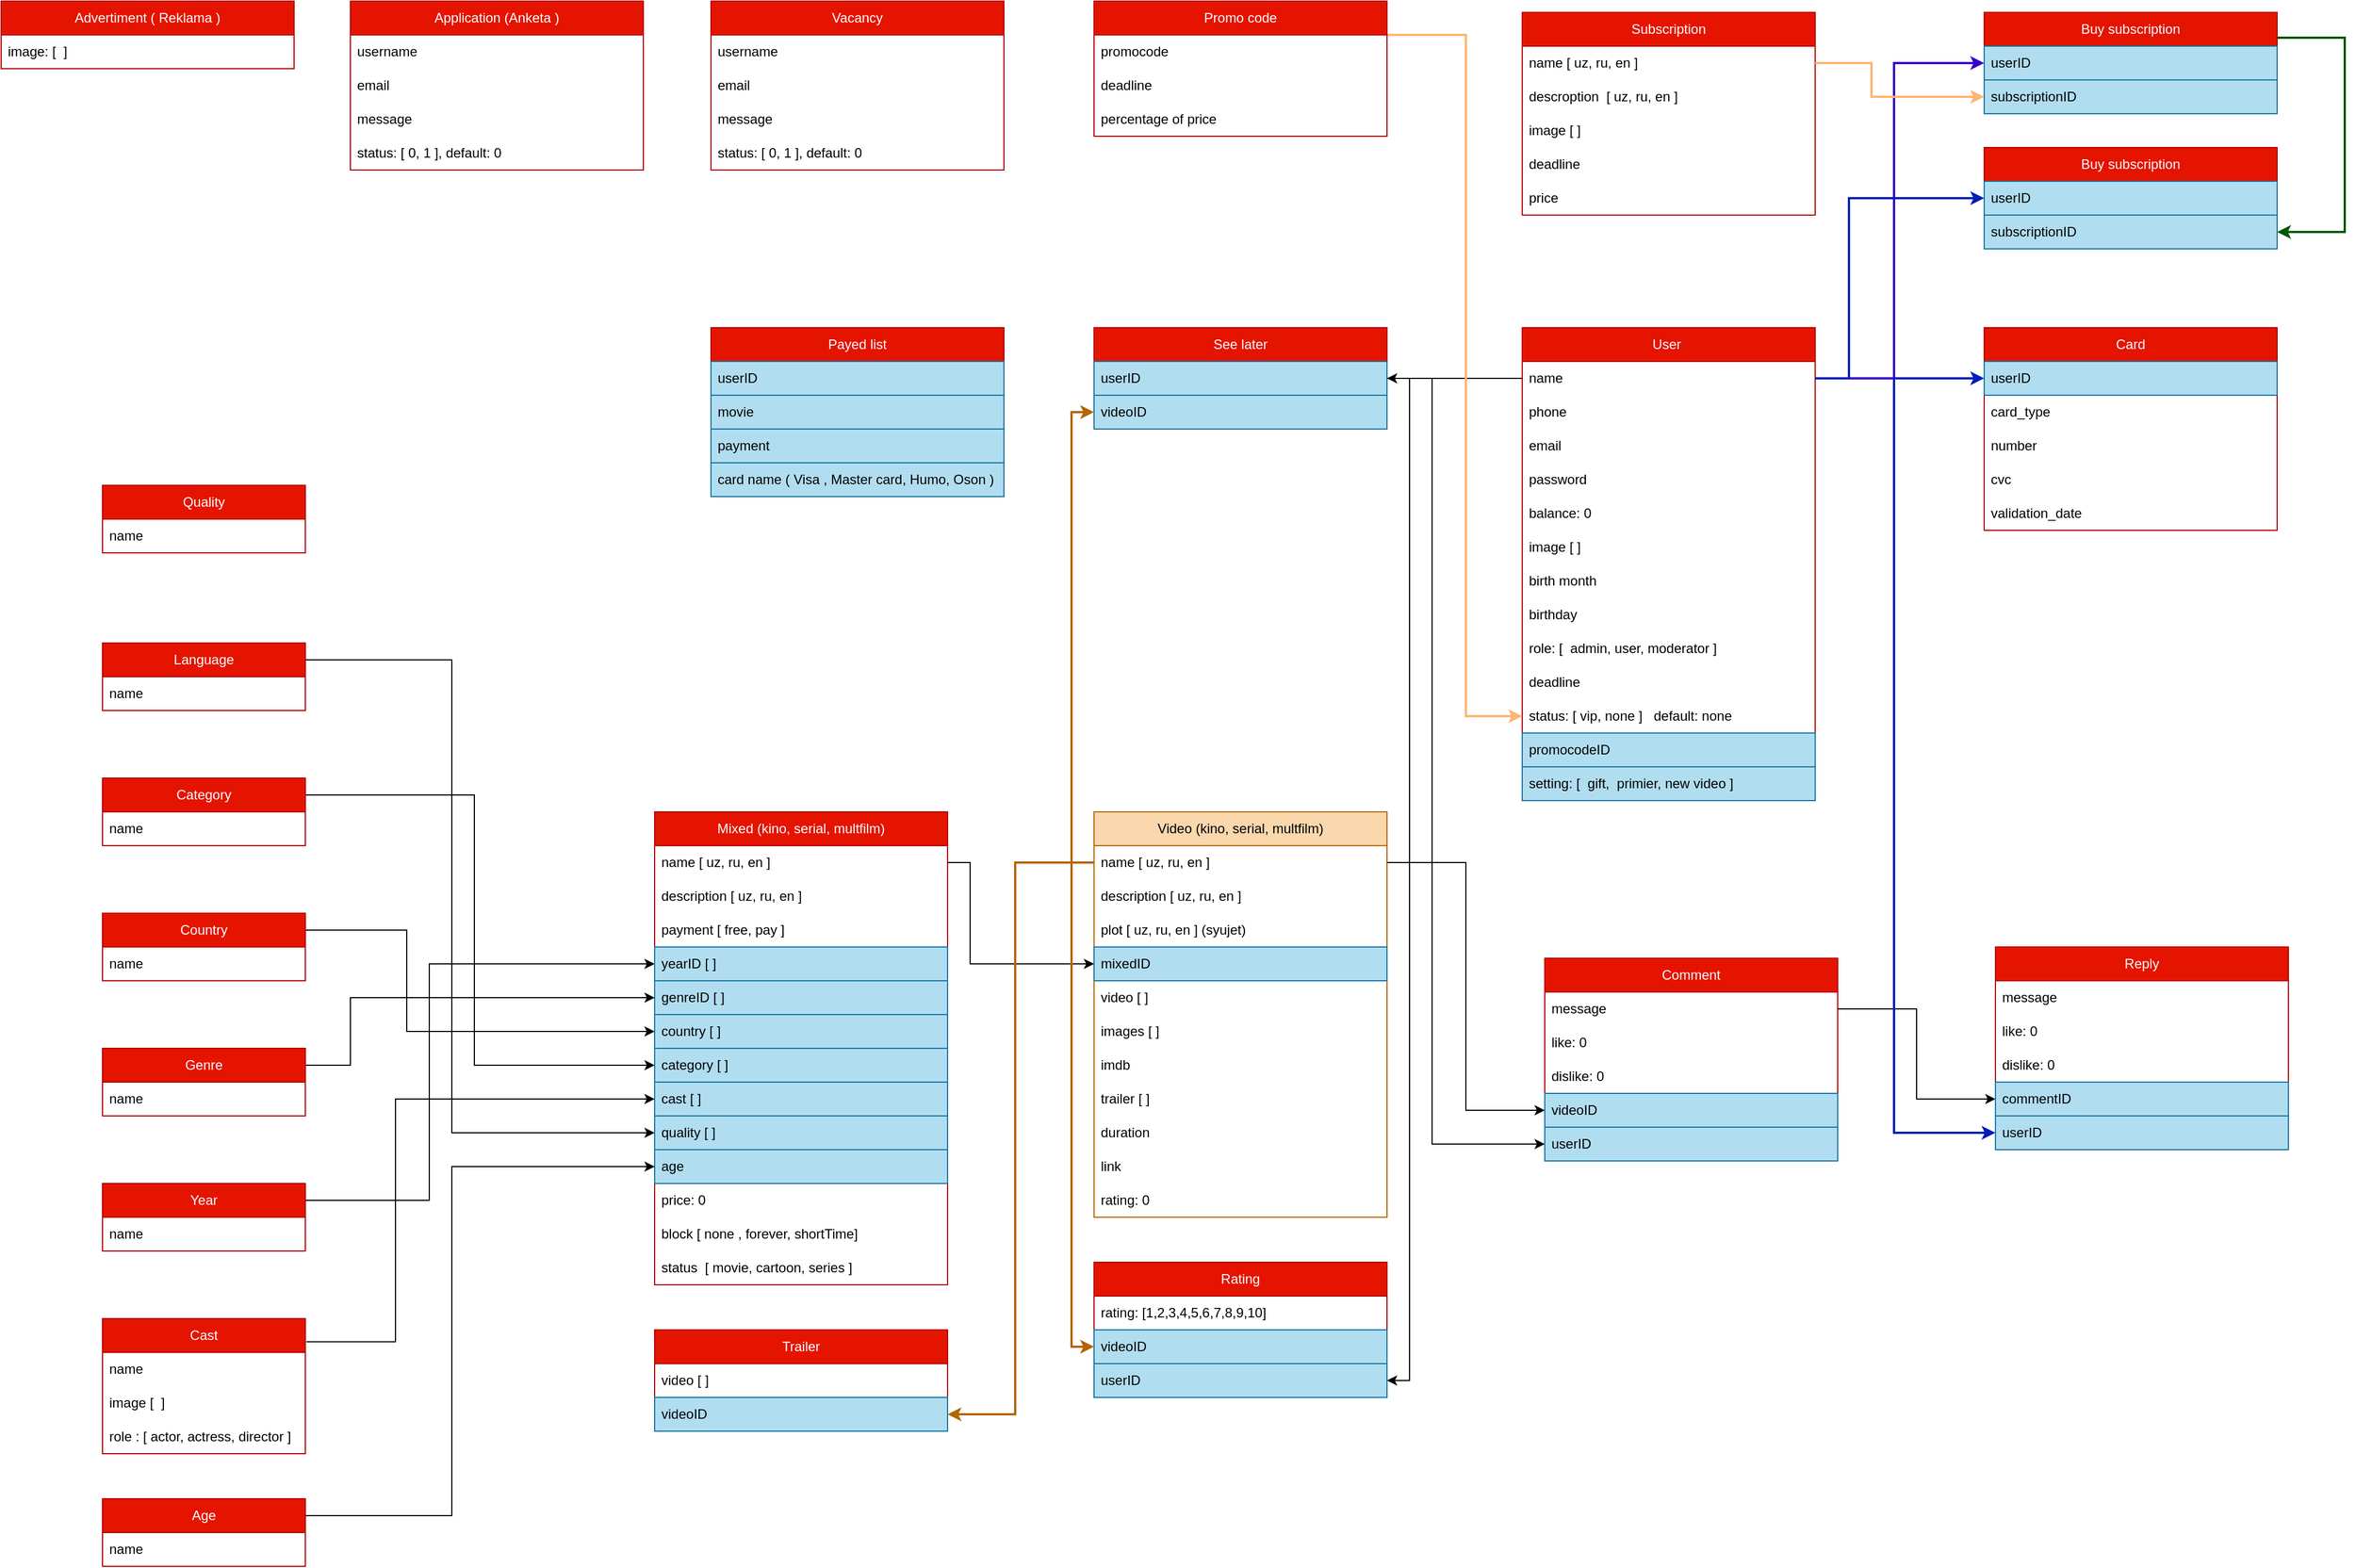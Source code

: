 <mxfile version="20.6.0" type="device"><diagram id="Z-Sk3escj3l6kLxrIk4K" name="Страница 1"><mxGraphModel dx="2310" dy="2005" grid="1" gridSize="10" guides="1" tooltips="1" connect="1" arrows="1" fold="1" page="1" pageScale="1" pageWidth="827" pageHeight="1169" math="0" shadow="0"><root><mxCell id="0"/><mxCell id="1" parent="0"/><mxCell id="T7-JvP_Jf4chZcHFDOyb-34" style="edgeStyle=orthogonalEdgeStyle;rounded=0;orthogonalLoop=1;jettySize=auto;html=1;exitX=1;exitY=0.25;exitDx=0;exitDy=0;entryX=0;entryY=0.5;entryDx=0;entryDy=0;" parent="1" source="T7-JvP_Jf4chZcHFDOyb-1" target="T7-JvP_Jf4chZcHFDOyb-33" edge="1"><mxGeometry relative="1" as="geometry"><Array as="points"><mxPoint x="250" y="-25"/><mxPoint x="250" y="215"/></Array></mxGeometry></mxCell><mxCell id="T7-JvP_Jf4chZcHFDOyb-1" value="Category" style="swimlane;fontStyle=0;childLayout=stackLayout;horizontal=1;startSize=30;horizontalStack=0;resizeParent=1;resizeParentMax=0;resizeLast=0;collapsible=1;marginBottom=0;whiteSpace=wrap;html=1;fillColor=#e51400;fontColor=#ffffff;strokeColor=#B20000;" parent="1" vertex="1"><mxGeometry x="-80" y="-40" width="180" height="60" as="geometry"/></mxCell><mxCell id="T7-JvP_Jf4chZcHFDOyb-2" value="name" style="text;strokeColor=none;fillColor=none;align=left;verticalAlign=middle;spacingLeft=4;spacingRight=4;overflow=hidden;points=[[0,0.5],[1,0.5]];portConstraint=eastwest;rotatable=0;whiteSpace=wrap;html=1;" parent="T7-JvP_Jf4chZcHFDOyb-1" vertex="1"><mxGeometry y="30" width="180" height="30" as="geometry"/></mxCell><mxCell id="T7-JvP_Jf4chZcHFDOyb-32" style="edgeStyle=orthogonalEdgeStyle;rounded=0;orthogonalLoop=1;jettySize=auto;html=1;exitX=1;exitY=0.25;exitDx=0;exitDy=0;entryX=0;entryY=0.5;entryDx=0;entryDy=0;" parent="1" source="T7-JvP_Jf4chZcHFDOyb-5" target="T7-JvP_Jf4chZcHFDOyb-31" edge="1"><mxGeometry relative="1" as="geometry"><Array as="points"><mxPoint x="190" y="95"/><mxPoint x="190" y="185"/></Array></mxGeometry></mxCell><mxCell id="T7-JvP_Jf4chZcHFDOyb-5" value="Country" style="swimlane;fontStyle=0;childLayout=stackLayout;horizontal=1;startSize=30;horizontalStack=0;resizeParent=1;resizeParentMax=0;resizeLast=0;collapsible=1;marginBottom=0;whiteSpace=wrap;html=1;fillColor=#e51400;fontColor=#ffffff;strokeColor=#B20000;" parent="1" vertex="1"><mxGeometry x="-80" y="80" width="180" height="60" as="geometry"/></mxCell><mxCell id="T7-JvP_Jf4chZcHFDOyb-6" value="name" style="text;strokeColor=none;fillColor=none;align=left;verticalAlign=middle;spacingLeft=4;spacingRight=4;overflow=hidden;points=[[0,0.5],[1,0.5]];portConstraint=eastwest;rotatable=0;whiteSpace=wrap;html=1;" parent="T7-JvP_Jf4chZcHFDOyb-5" vertex="1"><mxGeometry y="30" width="180" height="30" as="geometry"/></mxCell><mxCell id="T7-JvP_Jf4chZcHFDOyb-30" style="edgeStyle=orthogonalEdgeStyle;rounded=0;orthogonalLoop=1;jettySize=auto;html=1;exitX=1;exitY=0.25;exitDx=0;exitDy=0;" parent="1" source="T7-JvP_Jf4chZcHFDOyb-7" target="T7-JvP_Jf4chZcHFDOyb-29" edge="1"><mxGeometry relative="1" as="geometry"><Array as="points"><mxPoint x="140" y="215"/><mxPoint x="140" y="155"/></Array></mxGeometry></mxCell><mxCell id="T7-JvP_Jf4chZcHFDOyb-7" value="Genre" style="swimlane;fontStyle=0;childLayout=stackLayout;horizontal=1;startSize=30;horizontalStack=0;resizeParent=1;resizeParentMax=0;resizeLast=0;collapsible=1;marginBottom=0;whiteSpace=wrap;html=1;fillColor=#e51400;fontColor=#ffffff;strokeColor=#B20000;" parent="1" vertex="1"><mxGeometry x="-80" y="200" width="180" height="60" as="geometry"/></mxCell><mxCell id="T7-JvP_Jf4chZcHFDOyb-8" value="name" style="text;strokeColor=none;fillColor=none;align=left;verticalAlign=middle;spacingLeft=4;spacingRight=4;overflow=hidden;points=[[0,0.5],[1,0.5]];portConstraint=eastwest;rotatable=0;whiteSpace=wrap;html=1;" parent="T7-JvP_Jf4chZcHFDOyb-7" vertex="1"><mxGeometry y="30" width="180" height="30" as="geometry"/></mxCell><mxCell id="T7-JvP_Jf4chZcHFDOyb-28" style="edgeStyle=orthogonalEdgeStyle;rounded=0;orthogonalLoop=1;jettySize=auto;html=1;exitX=1;exitY=0.25;exitDx=0;exitDy=0;" parent="1" source="T7-JvP_Jf4chZcHFDOyb-9" target="T7-JvP_Jf4chZcHFDOyb-27" edge="1"><mxGeometry relative="1" as="geometry"><Array as="points"><mxPoint x="210" y="335"/><mxPoint x="210" y="125"/></Array></mxGeometry></mxCell><mxCell id="T7-JvP_Jf4chZcHFDOyb-9" value="Year" style="swimlane;fontStyle=0;childLayout=stackLayout;horizontal=1;startSize=30;horizontalStack=0;resizeParent=1;resizeParentMax=0;resizeLast=0;collapsible=1;marginBottom=0;whiteSpace=wrap;html=1;fillColor=#e51400;fontColor=#ffffff;strokeColor=#B20000;" parent="1" vertex="1"><mxGeometry x="-80" y="320" width="180" height="60" as="geometry"/></mxCell><mxCell id="T7-JvP_Jf4chZcHFDOyb-10" value="name" style="text;strokeColor=none;fillColor=none;align=left;verticalAlign=middle;spacingLeft=4;spacingRight=4;overflow=hidden;points=[[0,0.5],[1,0.5]];portConstraint=eastwest;rotatable=0;whiteSpace=wrap;html=1;" parent="T7-JvP_Jf4chZcHFDOyb-9" vertex="1"><mxGeometry y="30" width="180" height="30" as="geometry"/></mxCell><mxCell id="T7-JvP_Jf4chZcHFDOyb-36" style="edgeStyle=orthogonalEdgeStyle;rounded=0;orthogonalLoop=1;jettySize=auto;html=1;exitX=1.005;exitY=0.172;exitDx=0;exitDy=0;entryX=0;entryY=0.5;entryDx=0;entryDy=0;exitPerimeter=0;" parent="1" source="T7-JvP_Jf4chZcHFDOyb-11" target="T7-JvP_Jf4chZcHFDOyb-35" edge="1"><mxGeometry relative="1" as="geometry"><Array as="points"><mxPoint x="180" y="461"/><mxPoint x="180" y="245"/></Array></mxGeometry></mxCell><mxCell id="T7-JvP_Jf4chZcHFDOyb-11" value="Cast" style="swimlane;fontStyle=0;childLayout=stackLayout;horizontal=1;startSize=30;horizontalStack=0;resizeParent=1;resizeParentMax=0;resizeLast=0;collapsible=1;marginBottom=0;whiteSpace=wrap;html=1;fillColor=#e51400;fontColor=#ffffff;strokeColor=#B20000;" parent="1" vertex="1"><mxGeometry x="-80" y="440" width="180" height="120" as="geometry"/></mxCell><mxCell id="T7-JvP_Jf4chZcHFDOyb-12" value="name" style="text;strokeColor=none;fillColor=none;align=left;verticalAlign=middle;spacingLeft=4;spacingRight=4;overflow=hidden;points=[[0,0.5],[1,0.5]];portConstraint=eastwest;rotatable=0;whiteSpace=wrap;html=1;" parent="T7-JvP_Jf4chZcHFDOyb-11" vertex="1"><mxGeometry y="30" width="180" height="30" as="geometry"/></mxCell><mxCell id="T7-JvP_Jf4chZcHFDOyb-17" value="image [&amp;nbsp; ]&amp;nbsp;" style="text;strokeColor=none;fillColor=none;align=left;verticalAlign=middle;spacingLeft=4;spacingRight=4;overflow=hidden;points=[[0,0.5],[1,0.5]];portConstraint=eastwest;rotatable=0;whiteSpace=wrap;html=1;" parent="T7-JvP_Jf4chZcHFDOyb-11" vertex="1"><mxGeometry y="60" width="180" height="30" as="geometry"/></mxCell><mxCell id="T7-JvP_Jf4chZcHFDOyb-15" value="role : [ actor, actress, director ]" style="text;strokeColor=none;fillColor=none;align=left;verticalAlign=middle;spacingLeft=4;spacingRight=4;overflow=hidden;points=[[0,0.5],[1,0.5]];portConstraint=eastwest;rotatable=0;whiteSpace=wrap;html=1;" parent="T7-JvP_Jf4chZcHFDOyb-11" vertex="1"><mxGeometry y="90" width="180" height="30" as="geometry"/></mxCell><mxCell id="T7-JvP_Jf4chZcHFDOyb-49" style="edgeStyle=orthogonalEdgeStyle;rounded=0;orthogonalLoop=1;jettySize=auto;html=1;exitX=1;exitY=0.25;exitDx=0;exitDy=0;entryX=0;entryY=0.5;entryDx=0;entryDy=0;" parent="1" source="T7-JvP_Jf4chZcHFDOyb-18" target="T7-JvP_Jf4chZcHFDOyb-48" edge="1"><mxGeometry relative="1" as="geometry"><Array as="points"><mxPoint x="230" y="-145"/><mxPoint x="230" y="275"/></Array></mxGeometry></mxCell><mxCell id="T7-JvP_Jf4chZcHFDOyb-18" value="Language" style="swimlane;fontStyle=0;childLayout=stackLayout;horizontal=1;startSize=30;horizontalStack=0;resizeParent=1;resizeParentMax=0;resizeLast=0;collapsible=1;marginBottom=0;whiteSpace=wrap;html=1;fillColor=#e51400;fontColor=#ffffff;strokeColor=#B20000;" parent="1" vertex="1"><mxGeometry x="-80" y="-160" width="180" height="60" as="geometry"/></mxCell><mxCell id="T7-JvP_Jf4chZcHFDOyb-19" value="name" style="text;strokeColor=none;fillColor=none;align=left;verticalAlign=middle;spacingLeft=4;spacingRight=4;overflow=hidden;points=[[0,0.5],[1,0.5]];portConstraint=eastwest;rotatable=0;whiteSpace=wrap;html=1;" parent="T7-JvP_Jf4chZcHFDOyb-18" vertex="1"><mxGeometry y="30" width="180" height="30" as="geometry"/></mxCell><mxCell id="T7-JvP_Jf4chZcHFDOyb-20" value="Quality" style="swimlane;fontStyle=0;childLayout=stackLayout;horizontal=1;startSize=30;horizontalStack=0;resizeParent=1;resizeParentMax=0;resizeLast=0;collapsible=1;marginBottom=0;whiteSpace=wrap;html=1;fillColor=#e51400;fontColor=#ffffff;strokeColor=#B20000;" parent="1" vertex="1"><mxGeometry x="-80" y="-300" width="180" height="60" as="geometry"/></mxCell><mxCell id="T7-JvP_Jf4chZcHFDOyb-21" value="name" style="text;strokeColor=none;fillColor=none;align=left;verticalAlign=middle;spacingLeft=4;spacingRight=4;overflow=hidden;points=[[0,0.5],[1,0.5]];portConstraint=eastwest;rotatable=0;whiteSpace=wrap;html=1;" parent="T7-JvP_Jf4chZcHFDOyb-20" vertex="1"><mxGeometry y="30" width="180" height="30" as="geometry"/></mxCell><mxCell id="T7-JvP_Jf4chZcHFDOyb-22" value="Mixed (kino, serial, multfilm)" style="swimlane;fontStyle=0;childLayout=stackLayout;horizontal=1;startSize=30;horizontalStack=0;resizeParent=1;resizeParentMax=0;resizeLast=0;collapsible=1;marginBottom=0;whiteSpace=wrap;html=1;fillColor=#e51400;fontColor=#ffffff;strokeColor=#B20000;" parent="1" vertex="1"><mxGeometry x="410" y="-10" width="260" height="420" as="geometry"/></mxCell><mxCell id="T7-JvP_Jf4chZcHFDOyb-23" value="name [ uz, ru, en ]" style="text;strokeColor=none;fillColor=none;align=left;verticalAlign=middle;spacingLeft=4;spacingRight=4;overflow=hidden;points=[[0,0.5],[1,0.5]];portConstraint=eastwest;rotatable=0;whiteSpace=wrap;html=1;" parent="T7-JvP_Jf4chZcHFDOyb-22" vertex="1"><mxGeometry y="30" width="260" height="30" as="geometry"/></mxCell><mxCell id="T7-JvP_Jf4chZcHFDOyb-24" value="description [ uz, ru, en ]" style="text;strokeColor=none;fillColor=none;align=left;verticalAlign=middle;spacingLeft=4;spacingRight=4;overflow=hidden;points=[[0,0.5],[1,0.5]];portConstraint=eastwest;rotatable=0;whiteSpace=wrap;html=1;" parent="T7-JvP_Jf4chZcHFDOyb-22" vertex="1"><mxGeometry y="60" width="260" height="30" as="geometry"/></mxCell><mxCell id="T7-JvP_Jf4chZcHFDOyb-26" value="payment [ free, pay ]" style="text;strokeColor=none;fillColor=none;align=left;verticalAlign=middle;spacingLeft=4;spacingRight=4;overflow=hidden;points=[[0,0.5],[1,0.5]];portConstraint=eastwest;rotatable=0;whiteSpace=wrap;html=1;" parent="T7-JvP_Jf4chZcHFDOyb-22" vertex="1"><mxGeometry y="90" width="260" height="30" as="geometry"/></mxCell><mxCell id="T7-JvP_Jf4chZcHFDOyb-27" value="yearID [ ]" style="text;strokeColor=#10739e;fillColor=#b1ddf0;align=left;verticalAlign=middle;spacingLeft=4;spacingRight=4;overflow=hidden;points=[[0,0.5],[1,0.5]];portConstraint=eastwest;rotatable=0;whiteSpace=wrap;html=1;" parent="T7-JvP_Jf4chZcHFDOyb-22" vertex="1"><mxGeometry y="120" width="260" height="30" as="geometry"/></mxCell><mxCell id="T7-JvP_Jf4chZcHFDOyb-29" value="genreID [ ]" style="text;strokeColor=#10739e;fillColor=#b1ddf0;align=left;verticalAlign=middle;spacingLeft=4;spacingRight=4;overflow=hidden;points=[[0,0.5],[1,0.5]];portConstraint=eastwest;rotatable=0;whiteSpace=wrap;html=1;" parent="T7-JvP_Jf4chZcHFDOyb-22" vertex="1"><mxGeometry y="150" width="260" height="30" as="geometry"/></mxCell><mxCell id="T7-JvP_Jf4chZcHFDOyb-31" value="country [ ]" style="text;strokeColor=#10739e;fillColor=#b1ddf0;align=left;verticalAlign=middle;spacingLeft=4;spacingRight=4;overflow=hidden;points=[[0,0.5],[1,0.5]];portConstraint=eastwest;rotatable=0;whiteSpace=wrap;html=1;" parent="T7-JvP_Jf4chZcHFDOyb-22" vertex="1"><mxGeometry y="180" width="260" height="30" as="geometry"/></mxCell><mxCell id="T7-JvP_Jf4chZcHFDOyb-33" value="category [ ]" style="text;strokeColor=#10739e;fillColor=#b1ddf0;align=left;verticalAlign=middle;spacingLeft=4;spacingRight=4;overflow=hidden;points=[[0,0.5],[1,0.5]];portConstraint=eastwest;rotatable=0;whiteSpace=wrap;html=1;" parent="T7-JvP_Jf4chZcHFDOyb-22" vertex="1"><mxGeometry y="210" width="260" height="30" as="geometry"/></mxCell><mxCell id="T7-JvP_Jf4chZcHFDOyb-35" value="cast [ ]" style="text;strokeColor=#10739e;fillColor=#b1ddf0;align=left;verticalAlign=middle;spacingLeft=4;spacingRight=4;overflow=hidden;points=[[0,0.5],[1,0.5]];portConstraint=eastwest;rotatable=0;whiteSpace=wrap;html=1;" parent="T7-JvP_Jf4chZcHFDOyb-22" vertex="1"><mxGeometry y="240" width="260" height="30" as="geometry"/></mxCell><mxCell id="T7-JvP_Jf4chZcHFDOyb-48" value="quality [ ]" style="text;strokeColor=#10739e;fillColor=#b1ddf0;align=left;verticalAlign=middle;spacingLeft=4;spacingRight=4;overflow=hidden;points=[[0,0.5],[1,0.5]];portConstraint=eastwest;rotatable=0;whiteSpace=wrap;html=1;" parent="T7-JvP_Jf4chZcHFDOyb-22" vertex="1"><mxGeometry y="270" width="260" height="30" as="geometry"/></mxCell><mxCell id="T7-JvP_Jf4chZcHFDOyb-60" value="age&amp;nbsp;" style="text;strokeColor=#10739e;fillColor=#b1ddf0;align=left;verticalAlign=middle;spacingLeft=4;spacingRight=4;overflow=hidden;points=[[0,0.5],[1,0.5]];portConstraint=eastwest;rotatable=0;whiteSpace=wrap;html=1;" parent="T7-JvP_Jf4chZcHFDOyb-22" vertex="1"><mxGeometry y="300" width="260" height="30" as="geometry"/></mxCell><mxCell id="T7-JvP_Jf4chZcHFDOyb-64" value="price: 0" style="text;align=left;verticalAlign=middle;spacingLeft=4;spacingRight=4;overflow=hidden;points=[[0,0.5],[1,0.5]];portConstraint=eastwest;rotatable=0;whiteSpace=wrap;html=1;" parent="T7-JvP_Jf4chZcHFDOyb-22" vertex="1"><mxGeometry y="330" width="260" height="30" as="geometry"/></mxCell><mxCell id="T7-JvP_Jf4chZcHFDOyb-70" value="block [ none , forever, shortTime]" style="text;align=left;verticalAlign=middle;spacingLeft=4;spacingRight=4;overflow=hidden;points=[[0,0.5],[1,0.5]];portConstraint=eastwest;rotatable=0;whiteSpace=wrap;html=1;" parent="T7-JvP_Jf4chZcHFDOyb-22" vertex="1"><mxGeometry y="360" width="260" height="30" as="geometry"/></mxCell><mxCell id="T7-JvP_Jf4chZcHFDOyb-69" value="status&amp;nbsp; [ movie, cartoon, series ]" style="text;align=left;verticalAlign=middle;spacingLeft=4;spacingRight=4;overflow=hidden;points=[[0,0.5],[1,0.5]];portConstraint=eastwest;rotatable=0;whiteSpace=wrap;html=1;" parent="T7-JvP_Jf4chZcHFDOyb-22" vertex="1"><mxGeometry y="390" width="260" height="30" as="geometry"/></mxCell><mxCell id="T7-JvP_Jf4chZcHFDOyb-37" value="Video (kino, serial, multfilm)" style="swimlane;fontStyle=0;childLayout=stackLayout;horizontal=1;startSize=30;horizontalStack=0;resizeParent=1;resizeParentMax=0;resizeLast=0;collapsible=1;marginBottom=0;whiteSpace=wrap;html=1;fillColor=#fad7ac;strokeColor=#b46504;" parent="1" vertex="1"><mxGeometry x="800" y="-10" width="260" height="360" as="geometry"/></mxCell><mxCell id="T7-JvP_Jf4chZcHFDOyb-38" value="name [ uz, ru, en ]" style="text;strokeColor=none;fillColor=none;align=left;verticalAlign=middle;spacingLeft=4;spacingRight=4;overflow=hidden;points=[[0,0.5],[1,0.5]];portConstraint=eastwest;rotatable=0;whiteSpace=wrap;html=1;" parent="T7-JvP_Jf4chZcHFDOyb-37" vertex="1"><mxGeometry y="30" width="260" height="30" as="geometry"/></mxCell><mxCell id="T7-JvP_Jf4chZcHFDOyb-39" value="description [ uz, ru, en ]" style="text;strokeColor=none;fillColor=none;align=left;verticalAlign=middle;spacingLeft=4;spacingRight=4;overflow=hidden;points=[[0,0.5],[1,0.5]];portConstraint=eastwest;rotatable=0;whiteSpace=wrap;html=1;" parent="T7-JvP_Jf4chZcHFDOyb-37" vertex="1"><mxGeometry y="60" width="260" height="30" as="geometry"/></mxCell><mxCell id="T7-JvP_Jf4chZcHFDOyb-63" value="plot [ uz, ru, en ] (syujet)" style="text;strokeColor=none;fillColor=none;align=left;verticalAlign=middle;spacingLeft=4;spacingRight=4;overflow=hidden;points=[[0,0.5],[1,0.5]];portConstraint=eastwest;rotatable=0;whiteSpace=wrap;html=1;" parent="T7-JvP_Jf4chZcHFDOyb-37" vertex="1"><mxGeometry y="90" width="260" height="30" as="geometry"/></mxCell><mxCell id="T7-JvP_Jf4chZcHFDOyb-50" value="mixedID" style="text;strokeColor=#10739e;fillColor=#b1ddf0;align=left;verticalAlign=middle;spacingLeft=4;spacingRight=4;overflow=hidden;points=[[0,0.5],[1,0.5]];portConstraint=eastwest;rotatable=0;whiteSpace=wrap;html=1;" parent="T7-JvP_Jf4chZcHFDOyb-37" vertex="1"><mxGeometry y="120" width="260" height="30" as="geometry"/></mxCell><mxCell id="T7-JvP_Jf4chZcHFDOyb-52" value="video [ ]" style="text;align=left;verticalAlign=middle;spacingLeft=4;spacingRight=4;overflow=hidden;points=[[0,0.5],[1,0.5]];portConstraint=eastwest;rotatable=0;whiteSpace=wrap;html=1;" parent="T7-JvP_Jf4chZcHFDOyb-37" vertex="1"><mxGeometry y="150" width="260" height="30" as="geometry"/></mxCell><mxCell id="T7-JvP_Jf4chZcHFDOyb-54" value="images [ ]&amp;nbsp;" style="text;align=left;verticalAlign=middle;spacingLeft=4;spacingRight=4;overflow=hidden;points=[[0,0.5],[1,0.5]];portConstraint=eastwest;rotatable=0;whiteSpace=wrap;html=1;" parent="T7-JvP_Jf4chZcHFDOyb-37" vertex="1"><mxGeometry y="180" width="260" height="30" as="geometry"/></mxCell><mxCell id="T7-JvP_Jf4chZcHFDOyb-62" value="imdb" style="text;align=left;verticalAlign=middle;spacingLeft=4;spacingRight=4;overflow=hidden;points=[[0,0.5],[1,0.5]];portConstraint=eastwest;rotatable=0;whiteSpace=wrap;html=1;" parent="T7-JvP_Jf4chZcHFDOyb-37" vertex="1"><mxGeometry y="210" width="260" height="30" as="geometry"/></mxCell><mxCell id="T7-JvP_Jf4chZcHFDOyb-65" value="trailer [ ]" style="text;align=left;verticalAlign=middle;spacingLeft=4;spacingRight=4;overflow=hidden;points=[[0,0.5],[1,0.5]];portConstraint=eastwest;rotatable=0;whiteSpace=wrap;html=1;" parent="T7-JvP_Jf4chZcHFDOyb-37" vertex="1"><mxGeometry y="240" width="260" height="30" as="geometry"/></mxCell><mxCell id="T7-JvP_Jf4chZcHFDOyb-68" value="duration&amp;nbsp;&amp;nbsp;" style="text;align=left;verticalAlign=middle;spacingLeft=4;spacingRight=4;overflow=hidden;points=[[0,0.5],[1,0.5]];portConstraint=eastwest;rotatable=0;whiteSpace=wrap;html=1;" parent="T7-JvP_Jf4chZcHFDOyb-37" vertex="1"><mxGeometry y="270" width="260" height="30" as="geometry"/></mxCell><mxCell id="2mTfo8Dgu1L7N0dSLci0-68" value="link" style="text;align=left;verticalAlign=middle;spacingLeft=4;spacingRight=4;overflow=hidden;points=[[0,0.5],[1,0.5]];portConstraint=eastwest;rotatable=0;whiteSpace=wrap;html=1;" vertex="1" parent="T7-JvP_Jf4chZcHFDOyb-37"><mxGeometry y="300" width="260" height="30" as="geometry"/></mxCell><mxCell id="2mTfo8Dgu1L7N0dSLci0-69" value="rating: 0" style="text;align=left;verticalAlign=middle;spacingLeft=4;spacingRight=4;overflow=hidden;points=[[0,0.5],[1,0.5]];portConstraint=eastwest;rotatable=0;whiteSpace=wrap;html=1;" vertex="1" parent="T7-JvP_Jf4chZcHFDOyb-37"><mxGeometry y="330" width="260" height="30" as="geometry"/></mxCell><mxCell id="T7-JvP_Jf4chZcHFDOyb-51" style="edgeStyle=orthogonalEdgeStyle;rounded=0;orthogonalLoop=1;jettySize=auto;html=1;exitX=1;exitY=0.5;exitDx=0;exitDy=0;" parent="1" source="T7-JvP_Jf4chZcHFDOyb-23" target="T7-JvP_Jf4chZcHFDOyb-50" edge="1"><mxGeometry relative="1" as="geometry"><Array as="points"><mxPoint x="690" y="35"/><mxPoint x="690" y="125"/></Array></mxGeometry></mxCell><mxCell id="T7-JvP_Jf4chZcHFDOyb-61" style="edgeStyle=orthogonalEdgeStyle;rounded=0;orthogonalLoop=1;jettySize=auto;html=1;exitX=1;exitY=0.25;exitDx=0;exitDy=0;entryX=0;entryY=0.5;entryDx=0;entryDy=0;" parent="1" source="T7-JvP_Jf4chZcHFDOyb-55" target="T7-JvP_Jf4chZcHFDOyb-60" edge="1"><mxGeometry relative="1" as="geometry"><Array as="points"><mxPoint x="230" y="615"/><mxPoint x="230" y="305"/></Array></mxGeometry></mxCell><mxCell id="T7-JvP_Jf4chZcHFDOyb-55" value="Age" style="swimlane;fontStyle=0;childLayout=stackLayout;horizontal=1;startSize=30;horizontalStack=0;resizeParent=1;resizeParentMax=0;resizeLast=0;collapsible=1;marginBottom=0;whiteSpace=wrap;html=1;fillColor=#e51400;fontColor=#ffffff;strokeColor=#B20000;" parent="1" vertex="1"><mxGeometry x="-80" y="600" width="180" height="60" as="geometry"/></mxCell><mxCell id="T7-JvP_Jf4chZcHFDOyb-56" value="name" style="text;strokeColor=none;fillColor=none;align=left;verticalAlign=middle;spacingLeft=4;spacingRight=4;overflow=hidden;points=[[0,0.5],[1,0.5]];portConstraint=eastwest;rotatable=0;whiteSpace=wrap;html=1;" parent="T7-JvP_Jf4chZcHFDOyb-55" vertex="1"><mxGeometry y="30" width="180" height="30" as="geometry"/></mxCell><mxCell id="2mTfo8Dgu1L7N0dSLci0-1" value="Comment" style="swimlane;fontStyle=0;childLayout=stackLayout;horizontal=1;startSize=30;horizontalStack=0;resizeParent=1;resizeParentMax=0;resizeLast=0;collapsible=1;marginBottom=0;whiteSpace=wrap;html=1;fillColor=#e51400;fontColor=#ffffff;strokeColor=#B20000;" vertex="1" parent="1"><mxGeometry x="1200" y="120" width="260" height="180" as="geometry"/></mxCell><mxCell id="2mTfo8Dgu1L7N0dSLci0-2" value="message" style="text;strokeColor=none;fillColor=none;align=left;verticalAlign=middle;spacingLeft=4;spacingRight=4;overflow=hidden;points=[[0,0.5],[1,0.5]];portConstraint=eastwest;rotatable=0;whiteSpace=wrap;html=1;" vertex="1" parent="2mTfo8Dgu1L7N0dSLci0-1"><mxGeometry y="30" width="260" height="30" as="geometry"/></mxCell><mxCell id="2mTfo8Dgu1L7N0dSLci0-13" value="like: 0" style="text;strokeColor=none;fillColor=none;align=left;verticalAlign=middle;spacingLeft=4;spacingRight=4;overflow=hidden;points=[[0,0.5],[1,0.5]];portConstraint=eastwest;rotatable=0;whiteSpace=wrap;html=1;" vertex="1" parent="2mTfo8Dgu1L7N0dSLci0-1"><mxGeometry y="60" width="260" height="30" as="geometry"/></mxCell><mxCell id="2mTfo8Dgu1L7N0dSLci0-14" value="dislike: 0" style="text;strokeColor=none;fillColor=none;align=left;verticalAlign=middle;spacingLeft=4;spacingRight=4;overflow=hidden;points=[[0,0.5],[1,0.5]];portConstraint=eastwest;rotatable=0;whiteSpace=wrap;html=1;" vertex="1" parent="2mTfo8Dgu1L7N0dSLci0-1"><mxGeometry y="90" width="260" height="30" as="geometry"/></mxCell><mxCell id="2mTfo8Dgu1L7N0dSLci0-11" value="videoID" style="text;strokeColor=#10739e;fillColor=#b1ddf0;align=left;verticalAlign=middle;spacingLeft=4;spacingRight=4;overflow=hidden;points=[[0,0.5],[1,0.5]];portConstraint=eastwest;rotatable=0;whiteSpace=wrap;html=1;" vertex="1" parent="2mTfo8Dgu1L7N0dSLci0-1"><mxGeometry y="120" width="260" height="30" as="geometry"/></mxCell><mxCell id="2mTfo8Dgu1L7N0dSLci0-15" value="userID&amp;nbsp;" style="text;strokeColor=#10739e;fillColor=#b1ddf0;align=left;verticalAlign=middle;spacingLeft=4;spacingRight=4;overflow=hidden;points=[[0,0.5],[1,0.5]];portConstraint=eastwest;rotatable=0;whiteSpace=wrap;html=1;" vertex="1" parent="2mTfo8Dgu1L7N0dSLci0-1"><mxGeometry y="150" width="260" height="30" as="geometry"/></mxCell><mxCell id="2mTfo8Dgu1L7N0dSLci0-12" style="edgeStyle=orthogonalEdgeStyle;rounded=0;orthogonalLoop=1;jettySize=auto;html=1;exitX=1;exitY=0.5;exitDx=0;exitDy=0;entryX=0;entryY=0.5;entryDx=0;entryDy=0;" edge="1" parent="1" source="T7-JvP_Jf4chZcHFDOyb-38" target="2mTfo8Dgu1L7N0dSLci0-11"><mxGeometry relative="1" as="geometry"/></mxCell><mxCell id="2mTfo8Dgu1L7N0dSLci0-16" value="User&amp;nbsp;" style="swimlane;fontStyle=0;childLayout=stackLayout;horizontal=1;startSize=30;horizontalStack=0;resizeParent=1;resizeParentMax=0;resizeLast=0;collapsible=1;marginBottom=0;whiteSpace=wrap;html=1;fillColor=#e51400;fontColor=#ffffff;strokeColor=#B20000;" vertex="1" parent="1"><mxGeometry x="1180" y="-440" width="260" height="420" as="geometry"/></mxCell><mxCell id="2mTfo8Dgu1L7N0dSLci0-17" value="name" style="text;strokeColor=none;fillColor=none;align=left;verticalAlign=middle;spacingLeft=4;spacingRight=4;overflow=hidden;points=[[0,0.5],[1,0.5]];portConstraint=eastwest;rotatable=0;whiteSpace=wrap;html=1;" vertex="1" parent="2mTfo8Dgu1L7N0dSLci0-16"><mxGeometry y="30" width="260" height="30" as="geometry"/></mxCell><mxCell id="2mTfo8Dgu1L7N0dSLci0-22" value="phone" style="text;strokeColor=none;fillColor=none;align=left;verticalAlign=middle;spacingLeft=4;spacingRight=4;overflow=hidden;points=[[0,0.5],[1,0.5]];portConstraint=eastwest;rotatable=0;whiteSpace=wrap;html=1;" vertex="1" parent="2mTfo8Dgu1L7N0dSLci0-16"><mxGeometry y="60" width="260" height="30" as="geometry"/></mxCell><mxCell id="2mTfo8Dgu1L7N0dSLci0-25" value="email" style="text;strokeColor=none;fillColor=none;align=left;verticalAlign=middle;spacingLeft=4;spacingRight=4;overflow=hidden;points=[[0,0.5],[1,0.5]];portConstraint=eastwest;rotatable=0;whiteSpace=wrap;html=1;" vertex="1" parent="2mTfo8Dgu1L7N0dSLci0-16"><mxGeometry y="90" width="260" height="30" as="geometry"/></mxCell><mxCell id="2mTfo8Dgu1L7N0dSLci0-28" value="password" style="text;strokeColor=none;fillColor=none;align=left;verticalAlign=middle;spacingLeft=4;spacingRight=4;overflow=hidden;points=[[0,0.5],[1,0.5]];portConstraint=eastwest;rotatable=0;whiteSpace=wrap;html=1;" vertex="1" parent="2mTfo8Dgu1L7N0dSLci0-16"><mxGeometry y="120" width="260" height="30" as="geometry"/></mxCell><mxCell id="2mTfo8Dgu1L7N0dSLci0-23" value="balance: 0" style="text;strokeColor=none;fillColor=none;align=left;verticalAlign=middle;spacingLeft=4;spacingRight=4;overflow=hidden;points=[[0,0.5],[1,0.5]];portConstraint=eastwest;rotatable=0;whiteSpace=wrap;html=1;" vertex="1" parent="2mTfo8Dgu1L7N0dSLci0-16"><mxGeometry y="150" width="260" height="30" as="geometry"/></mxCell><mxCell id="2mTfo8Dgu1L7N0dSLci0-29" value="image [ ]" style="text;strokeColor=none;fillColor=none;align=left;verticalAlign=middle;spacingLeft=4;spacingRight=4;overflow=hidden;points=[[0,0.5],[1,0.5]];portConstraint=eastwest;rotatable=0;whiteSpace=wrap;html=1;" vertex="1" parent="2mTfo8Dgu1L7N0dSLci0-16"><mxGeometry y="180" width="260" height="30" as="geometry"/></mxCell><mxCell id="2mTfo8Dgu1L7N0dSLci0-30" value="birth month" style="text;strokeColor=none;fillColor=none;align=left;verticalAlign=middle;spacingLeft=4;spacingRight=4;overflow=hidden;points=[[0,0.5],[1,0.5]];portConstraint=eastwest;rotatable=0;whiteSpace=wrap;html=1;" vertex="1" parent="2mTfo8Dgu1L7N0dSLci0-16"><mxGeometry y="210" width="260" height="30" as="geometry"/></mxCell><mxCell id="2mTfo8Dgu1L7N0dSLci0-31" value="birthday" style="text;strokeColor=none;fillColor=none;align=left;verticalAlign=middle;spacingLeft=4;spacingRight=4;overflow=hidden;points=[[0,0.5],[1,0.5]];portConstraint=eastwest;rotatable=0;whiteSpace=wrap;html=1;" vertex="1" parent="2mTfo8Dgu1L7N0dSLci0-16"><mxGeometry y="240" width="260" height="30" as="geometry"/></mxCell><mxCell id="2mTfo8Dgu1L7N0dSLci0-24" value="role: [&amp;nbsp; admin, user, moderator ]" style="text;strokeColor=none;fillColor=none;align=left;verticalAlign=middle;spacingLeft=4;spacingRight=4;overflow=hidden;points=[[0,0.5],[1,0.5]];portConstraint=eastwest;rotatable=0;whiteSpace=wrap;html=1;" vertex="1" parent="2mTfo8Dgu1L7N0dSLci0-16"><mxGeometry y="270" width="260" height="30" as="geometry"/></mxCell><mxCell id="2mTfo8Dgu1L7N0dSLci0-105" value="deadline" style="text;strokeColor=none;fillColor=none;align=left;verticalAlign=middle;spacingLeft=4;spacingRight=4;overflow=hidden;points=[[0,0.5],[1,0.5]];portConstraint=eastwest;rotatable=0;whiteSpace=wrap;html=1;" vertex="1" parent="2mTfo8Dgu1L7N0dSLci0-16"><mxGeometry y="300" width="260" height="30" as="geometry"/></mxCell><mxCell id="2mTfo8Dgu1L7N0dSLci0-104" value="status: [ vip, none ]&amp;nbsp; &amp;nbsp;default: none" style="text;strokeColor=none;fillColor=none;align=left;verticalAlign=middle;spacingLeft=4;spacingRight=4;overflow=hidden;points=[[0,0.5],[1,0.5]];portConstraint=eastwest;rotatable=0;whiteSpace=wrap;html=1;" vertex="1" parent="2mTfo8Dgu1L7N0dSLci0-16"><mxGeometry y="330" width="260" height="30" as="geometry"/></mxCell><mxCell id="2mTfo8Dgu1L7N0dSLci0-113" value="promocodeID" style="text;strokeColor=#10739e;fillColor=#b1ddf0;align=left;verticalAlign=middle;spacingLeft=4;spacingRight=4;overflow=hidden;points=[[0,0.5],[1,0.5]];portConstraint=eastwest;rotatable=0;whiteSpace=wrap;html=1;" vertex="1" parent="2mTfo8Dgu1L7N0dSLci0-16"><mxGeometry y="360" width="260" height="30" as="geometry"/></mxCell><mxCell id="2mTfo8Dgu1L7N0dSLci0-125" value="setting: [&amp;nbsp; gift,&amp;nbsp; primier, new video ]" style="text;strokeColor=#10739e;fillColor=#b1ddf0;align=left;verticalAlign=middle;spacingLeft=4;spacingRight=4;overflow=hidden;points=[[0,0.5],[1,0.5]];portConstraint=eastwest;rotatable=0;whiteSpace=wrap;html=1;" vertex="1" parent="2mTfo8Dgu1L7N0dSLci0-16"><mxGeometry y="390" width="260" height="30" as="geometry"/></mxCell><mxCell id="2mTfo8Dgu1L7N0dSLci0-32" value="Card" style="swimlane;fontStyle=0;childLayout=stackLayout;horizontal=1;startSize=30;horizontalStack=0;resizeParent=1;resizeParentMax=0;resizeLast=0;collapsible=1;marginBottom=0;whiteSpace=wrap;html=1;fillColor=#e51400;fontColor=#ffffff;strokeColor=#B20000;" vertex="1" parent="1"><mxGeometry x="1590" y="-440" width="260" height="180" as="geometry"/></mxCell><mxCell id="2mTfo8Dgu1L7N0dSLci0-33" value="userID" style="text;strokeColor=#10739e;fillColor=#b1ddf0;align=left;verticalAlign=middle;spacingLeft=4;spacingRight=4;overflow=hidden;points=[[0,0.5],[1,0.5]];portConstraint=eastwest;rotatable=0;whiteSpace=wrap;html=1;" vertex="1" parent="2mTfo8Dgu1L7N0dSLci0-32"><mxGeometry y="30" width="260" height="30" as="geometry"/></mxCell><mxCell id="2mTfo8Dgu1L7N0dSLci0-34" value="card_type" style="text;strokeColor=none;fillColor=none;align=left;verticalAlign=middle;spacingLeft=4;spacingRight=4;overflow=hidden;points=[[0,0.5],[1,0.5]];portConstraint=eastwest;rotatable=0;whiteSpace=wrap;html=1;" vertex="1" parent="2mTfo8Dgu1L7N0dSLci0-32"><mxGeometry y="60" width="260" height="30" as="geometry"/></mxCell><mxCell id="2mTfo8Dgu1L7N0dSLci0-43" value="number" style="text;strokeColor=none;fillColor=none;align=left;verticalAlign=middle;spacingLeft=4;spacingRight=4;overflow=hidden;points=[[0,0.5],[1,0.5]];portConstraint=eastwest;rotatable=0;whiteSpace=wrap;html=1;" vertex="1" parent="2mTfo8Dgu1L7N0dSLci0-32"><mxGeometry y="90" width="260" height="30" as="geometry"/></mxCell><mxCell id="2mTfo8Dgu1L7N0dSLci0-35" value="cvc" style="text;strokeColor=none;fillColor=none;align=left;verticalAlign=middle;spacingLeft=4;spacingRight=4;overflow=hidden;points=[[0,0.5],[1,0.5]];portConstraint=eastwest;rotatable=0;whiteSpace=wrap;html=1;" vertex="1" parent="2mTfo8Dgu1L7N0dSLci0-32"><mxGeometry y="120" width="260" height="30" as="geometry"/></mxCell><mxCell id="2mTfo8Dgu1L7N0dSLci0-36" value="validation_date" style="text;strokeColor=none;fillColor=none;align=left;verticalAlign=middle;spacingLeft=4;spacingRight=4;overflow=hidden;points=[[0,0.5],[1,0.5]];portConstraint=eastwest;rotatable=0;whiteSpace=wrap;html=1;" vertex="1" parent="2mTfo8Dgu1L7N0dSLci0-32"><mxGeometry y="150" width="260" height="30" as="geometry"/></mxCell><mxCell id="2mTfo8Dgu1L7N0dSLci0-42" style="edgeStyle=orthogonalEdgeStyle;rounded=0;orthogonalLoop=1;jettySize=auto;html=1;exitX=1;exitY=0.5;exitDx=0;exitDy=0;entryX=0;entryY=0.5;entryDx=0;entryDy=0;fillColor=#0050ef;strokeColor=#001DBC;strokeWidth=2;" edge="1" parent="1" source="2mTfo8Dgu1L7N0dSLci0-17" target="2mTfo8Dgu1L7N0dSLci0-33"><mxGeometry relative="1" as="geometry"/></mxCell><mxCell id="2mTfo8Dgu1L7N0dSLci0-44" style="edgeStyle=orthogonalEdgeStyle;rounded=0;orthogonalLoop=1;jettySize=auto;html=1;exitX=0;exitY=0.5;exitDx=0;exitDy=0;entryX=0;entryY=0.5;entryDx=0;entryDy=0;" edge="1" parent="1" source="2mTfo8Dgu1L7N0dSLci0-17" target="2mTfo8Dgu1L7N0dSLci0-15"><mxGeometry relative="1" as="geometry"><mxPoint x="1150" y="270" as="targetPoint"/><Array as="points"><mxPoint x="1100" y="-395"/><mxPoint x="1100" y="285"/></Array></mxGeometry></mxCell><mxCell id="2mTfo8Dgu1L7N0dSLci0-45" value="Reply" style="swimlane;fontStyle=0;childLayout=stackLayout;horizontal=1;startSize=30;horizontalStack=0;resizeParent=1;resizeParentMax=0;resizeLast=0;collapsible=1;marginBottom=0;whiteSpace=wrap;html=1;fillColor=#e51400;fontColor=#ffffff;strokeColor=#B20000;" vertex="1" parent="1"><mxGeometry x="1600" y="110" width="260" height="180" as="geometry"/></mxCell><mxCell id="2mTfo8Dgu1L7N0dSLci0-46" value="message" style="text;strokeColor=none;fillColor=none;align=left;verticalAlign=middle;spacingLeft=4;spacingRight=4;overflow=hidden;points=[[0,0.5],[1,0.5]];portConstraint=eastwest;rotatable=0;whiteSpace=wrap;html=1;" vertex="1" parent="2mTfo8Dgu1L7N0dSLci0-45"><mxGeometry y="30" width="260" height="30" as="geometry"/></mxCell><mxCell id="2mTfo8Dgu1L7N0dSLci0-47" value="like: 0" style="text;strokeColor=none;fillColor=none;align=left;verticalAlign=middle;spacingLeft=4;spacingRight=4;overflow=hidden;points=[[0,0.5],[1,0.5]];portConstraint=eastwest;rotatable=0;whiteSpace=wrap;html=1;" vertex="1" parent="2mTfo8Dgu1L7N0dSLci0-45"><mxGeometry y="60" width="260" height="30" as="geometry"/></mxCell><mxCell id="2mTfo8Dgu1L7N0dSLci0-48" value="dislike: 0" style="text;strokeColor=none;fillColor=none;align=left;verticalAlign=middle;spacingLeft=4;spacingRight=4;overflow=hidden;points=[[0,0.5],[1,0.5]];portConstraint=eastwest;rotatable=0;whiteSpace=wrap;html=1;" vertex="1" parent="2mTfo8Dgu1L7N0dSLci0-45"><mxGeometry y="90" width="260" height="30" as="geometry"/></mxCell><mxCell id="2mTfo8Dgu1L7N0dSLci0-49" value="commentID" style="text;strokeColor=#10739e;fillColor=#b1ddf0;align=left;verticalAlign=middle;spacingLeft=4;spacingRight=4;overflow=hidden;points=[[0,0.5],[1,0.5]];portConstraint=eastwest;rotatable=0;whiteSpace=wrap;html=1;" vertex="1" parent="2mTfo8Dgu1L7N0dSLci0-45"><mxGeometry y="120" width="260" height="30" as="geometry"/></mxCell><mxCell id="2mTfo8Dgu1L7N0dSLci0-50" value="userID&amp;nbsp;" style="text;strokeColor=#10739e;fillColor=#b1ddf0;align=left;verticalAlign=middle;spacingLeft=4;spacingRight=4;overflow=hidden;points=[[0,0.5],[1,0.5]];portConstraint=eastwest;rotatable=0;whiteSpace=wrap;html=1;" vertex="1" parent="2mTfo8Dgu1L7N0dSLci0-45"><mxGeometry y="150" width="260" height="30" as="geometry"/></mxCell><mxCell id="2mTfo8Dgu1L7N0dSLci0-51" style="edgeStyle=orthogonalEdgeStyle;rounded=0;orthogonalLoop=1;jettySize=auto;html=1;exitX=1;exitY=0.5;exitDx=0;exitDy=0;entryX=0;entryY=0.5;entryDx=0;entryDy=0;" edge="1" parent="1" source="2mTfo8Dgu1L7N0dSLci0-2" target="2mTfo8Dgu1L7N0dSLci0-49"><mxGeometry relative="1" as="geometry"/></mxCell><mxCell id="2mTfo8Dgu1L7N0dSLci0-52" style="edgeStyle=orthogonalEdgeStyle;rounded=0;orthogonalLoop=1;jettySize=auto;html=1;exitX=1;exitY=0.5;exitDx=0;exitDy=0;entryX=0;entryY=0.5;entryDx=0;entryDy=0;fillColor=#0050ef;strokeColor=#001DBC;strokeWidth=2;" edge="1" parent="1" source="2mTfo8Dgu1L7N0dSLci0-17" target="2mTfo8Dgu1L7N0dSLci0-50"><mxGeometry relative="1" as="geometry"><Array as="points"><mxPoint x="1510" y="-395"/><mxPoint x="1510" y="275"/></Array></mxGeometry></mxCell><mxCell id="2mTfo8Dgu1L7N0dSLci0-53" value="See later" style="swimlane;fontStyle=0;childLayout=stackLayout;horizontal=1;startSize=30;horizontalStack=0;resizeParent=1;resizeParentMax=0;resizeLast=0;collapsible=1;marginBottom=0;whiteSpace=wrap;html=1;fillColor=#e51400;fontColor=#ffffff;strokeColor=#B20000;" vertex="1" parent="1"><mxGeometry x="800" y="-440" width="260" height="90" as="geometry"/></mxCell><mxCell id="2mTfo8Dgu1L7N0dSLci0-64" value="userID" style="text;strokeColor=#10739e;fillColor=#b1ddf0;align=left;verticalAlign=middle;spacingLeft=4;spacingRight=4;overflow=hidden;points=[[0,0.5],[1,0.5]];portConstraint=eastwest;rotatable=0;whiteSpace=wrap;html=1;" vertex="1" parent="2mTfo8Dgu1L7N0dSLci0-53"><mxGeometry y="30" width="260" height="30" as="geometry"/></mxCell><mxCell id="2mTfo8Dgu1L7N0dSLci0-54" value="videoID" style="text;strokeColor=#10739e;fillColor=#b1ddf0;align=left;verticalAlign=middle;spacingLeft=4;spacingRight=4;overflow=hidden;points=[[0,0.5],[1,0.5]];portConstraint=eastwest;rotatable=0;whiteSpace=wrap;html=1;" vertex="1" parent="2mTfo8Dgu1L7N0dSLci0-53"><mxGeometry y="60" width="260" height="30" as="geometry"/></mxCell><mxCell id="2mTfo8Dgu1L7N0dSLci0-65" style="edgeStyle=orthogonalEdgeStyle;rounded=0;orthogonalLoop=1;jettySize=auto;html=1;exitX=0;exitY=0.5;exitDx=0;exitDy=0;entryX=1;entryY=0.5;entryDx=0;entryDy=0;" edge="1" parent="1" source="2mTfo8Dgu1L7N0dSLci0-17" target="2mTfo8Dgu1L7N0dSLci0-64"><mxGeometry relative="1" as="geometry"/></mxCell><mxCell id="2mTfo8Dgu1L7N0dSLci0-67" style="edgeStyle=orthogonalEdgeStyle;rounded=0;orthogonalLoop=1;jettySize=auto;html=1;exitX=0;exitY=0.5;exitDx=0;exitDy=0;entryX=0;entryY=0.5;entryDx=0;entryDy=0;strokeWidth=2;fillColor=#fad7ac;strokeColor=#b46504;" edge="1" parent="1" source="T7-JvP_Jf4chZcHFDOyb-38" target="2mTfo8Dgu1L7N0dSLci0-54"><mxGeometry relative="1" as="geometry"/></mxCell><mxCell id="2mTfo8Dgu1L7N0dSLci0-70" value="Rating" style="swimlane;fontStyle=0;childLayout=stackLayout;horizontal=1;startSize=30;horizontalStack=0;resizeParent=1;resizeParentMax=0;resizeLast=0;collapsible=1;marginBottom=0;whiteSpace=wrap;html=1;fillColor=#e51400;fontColor=#ffffff;strokeColor=#B20000;" vertex="1" parent="1"><mxGeometry x="800" y="390" width="260" height="120" as="geometry"/></mxCell><mxCell id="2mTfo8Dgu1L7N0dSLci0-71" value="rating: [1,2,3,4,5,6,7,8,9,10]" style="text;strokeColor=none;fillColor=none;align=left;verticalAlign=middle;spacingLeft=4;spacingRight=4;overflow=hidden;points=[[0,0.5],[1,0.5]];portConstraint=eastwest;rotatable=0;whiteSpace=wrap;html=1;" vertex="1" parent="2mTfo8Dgu1L7N0dSLci0-70"><mxGeometry y="30" width="260" height="30" as="geometry"/></mxCell><mxCell id="2mTfo8Dgu1L7N0dSLci0-74" value="videoID" style="text;strokeColor=#10739e;fillColor=#b1ddf0;align=left;verticalAlign=middle;spacingLeft=4;spacingRight=4;overflow=hidden;points=[[0,0.5],[1,0.5]];portConstraint=eastwest;rotatable=0;whiteSpace=wrap;html=1;" vertex="1" parent="2mTfo8Dgu1L7N0dSLci0-70"><mxGeometry y="60" width="260" height="30" as="geometry"/></mxCell><mxCell id="2mTfo8Dgu1L7N0dSLci0-78" value="userID" style="text;strokeColor=#10739e;fillColor=#b1ddf0;align=left;verticalAlign=middle;spacingLeft=4;spacingRight=4;overflow=hidden;points=[[0,0.5],[1,0.5]];portConstraint=eastwest;rotatable=0;whiteSpace=wrap;html=1;" vertex="1" parent="2mTfo8Dgu1L7N0dSLci0-70"><mxGeometry y="90" width="260" height="30" as="geometry"/></mxCell><mxCell id="2mTfo8Dgu1L7N0dSLci0-76" style="edgeStyle=orthogonalEdgeStyle;rounded=0;orthogonalLoop=1;jettySize=auto;html=1;exitX=0;exitY=0.5;exitDx=0;exitDy=0;entryX=0;entryY=0.5;entryDx=0;entryDy=0;strokeWidth=2;strokeColor=#b46504;fillColor=#fad7ac;" edge="1" parent="1" source="T7-JvP_Jf4chZcHFDOyb-38" target="2mTfo8Dgu1L7N0dSLci0-74"><mxGeometry relative="1" as="geometry"/></mxCell><mxCell id="2mTfo8Dgu1L7N0dSLci0-79" style="edgeStyle=orthogonalEdgeStyle;rounded=0;orthogonalLoop=1;jettySize=auto;html=1;exitX=1;exitY=0.5;exitDx=0;exitDy=0;entryX=1;entryY=0.5;entryDx=0;entryDy=0;" edge="1" parent="1" source="2mTfo8Dgu1L7N0dSLci0-64" target="2mTfo8Dgu1L7N0dSLci0-78"><mxGeometry relative="1" as="geometry"/></mxCell><mxCell id="2mTfo8Dgu1L7N0dSLci0-80" value="Trailer" style="swimlane;fontStyle=0;childLayout=stackLayout;horizontal=1;startSize=30;horizontalStack=0;resizeParent=1;resizeParentMax=0;resizeLast=0;collapsible=1;marginBottom=0;whiteSpace=wrap;html=1;fillColor=#e51400;fontColor=#ffffff;strokeColor=#B20000;" vertex="1" parent="1"><mxGeometry x="410" y="450" width="260" height="90" as="geometry"/></mxCell><mxCell id="2mTfo8Dgu1L7N0dSLci0-81" value="video [ ]" style="text;strokeColor=none;fillColor=none;align=left;verticalAlign=middle;spacingLeft=4;spacingRight=4;overflow=hidden;points=[[0,0.5],[1,0.5]];portConstraint=eastwest;rotatable=0;whiteSpace=wrap;html=1;" vertex="1" parent="2mTfo8Dgu1L7N0dSLci0-80"><mxGeometry y="30" width="260" height="30" as="geometry"/></mxCell><mxCell id="2mTfo8Dgu1L7N0dSLci0-82" value="videoID" style="text;strokeColor=#10739e;fillColor=#b1ddf0;align=left;verticalAlign=middle;spacingLeft=4;spacingRight=4;overflow=hidden;points=[[0,0.5],[1,0.5]];portConstraint=eastwest;rotatable=0;whiteSpace=wrap;html=1;" vertex="1" parent="2mTfo8Dgu1L7N0dSLci0-80"><mxGeometry y="60" width="260" height="30" as="geometry"/></mxCell><mxCell id="2mTfo8Dgu1L7N0dSLci0-86" style="edgeStyle=orthogonalEdgeStyle;rounded=0;orthogonalLoop=1;jettySize=auto;html=1;exitX=0;exitY=0.5;exitDx=0;exitDy=0;entryX=1;entryY=0.5;entryDx=0;entryDy=0;strokeWidth=2;fillColor=#fad7ac;strokeColor=#b46504;" edge="1" parent="1" source="T7-JvP_Jf4chZcHFDOyb-38" target="2mTfo8Dgu1L7N0dSLci0-82"><mxGeometry relative="1" as="geometry"><Array as="points"><mxPoint x="730" y="35"/><mxPoint x="730" y="525"/></Array></mxGeometry></mxCell><mxCell id="2mTfo8Dgu1L7N0dSLci0-88" value="Subscription" style="swimlane;fontStyle=0;childLayout=stackLayout;horizontal=1;startSize=30;horizontalStack=0;resizeParent=1;resizeParentMax=0;resizeLast=0;collapsible=1;marginBottom=0;whiteSpace=wrap;html=1;fillColor=#e51400;fontColor=#ffffff;strokeColor=#B20000;" vertex="1" parent="1"><mxGeometry x="1180" y="-720" width="260" height="180" as="geometry"/></mxCell><mxCell id="2mTfo8Dgu1L7N0dSLci0-90" value="name [ uz, ru, en ]" style="text;align=left;verticalAlign=middle;spacingLeft=4;spacingRight=4;overflow=hidden;points=[[0,0.5],[1,0.5]];portConstraint=eastwest;rotatable=0;whiteSpace=wrap;html=1;" vertex="1" parent="2mTfo8Dgu1L7N0dSLci0-88"><mxGeometry y="30" width="260" height="30" as="geometry"/></mxCell><mxCell id="2mTfo8Dgu1L7N0dSLci0-91" value="descroption&amp;nbsp; [ uz, ru, en ]" style="text;align=left;verticalAlign=middle;spacingLeft=4;spacingRight=4;overflow=hidden;points=[[0,0.5],[1,0.5]];portConstraint=eastwest;rotatable=0;whiteSpace=wrap;html=1;" vertex="1" parent="2mTfo8Dgu1L7N0dSLci0-88"><mxGeometry y="60" width="260" height="30" as="geometry"/></mxCell><mxCell id="2mTfo8Dgu1L7N0dSLci0-92" value="image [ ]" style="text;align=left;verticalAlign=middle;spacingLeft=4;spacingRight=4;overflow=hidden;points=[[0,0.5],[1,0.5]];portConstraint=eastwest;rotatable=0;whiteSpace=wrap;html=1;" vertex="1" parent="2mTfo8Dgu1L7N0dSLci0-88"><mxGeometry y="90" width="260" height="30" as="geometry"/></mxCell><mxCell id="2mTfo8Dgu1L7N0dSLci0-93" value="deadline" style="text;align=left;verticalAlign=middle;spacingLeft=4;spacingRight=4;overflow=hidden;points=[[0,0.5],[1,0.5]];portConstraint=eastwest;rotatable=0;whiteSpace=wrap;html=1;" vertex="1" parent="2mTfo8Dgu1L7N0dSLci0-88"><mxGeometry y="120" width="260" height="30" as="geometry"/></mxCell><mxCell id="2mTfo8Dgu1L7N0dSLci0-94" value="price" style="text;align=left;verticalAlign=middle;spacingLeft=4;spacingRight=4;overflow=hidden;points=[[0,0.5],[1,0.5]];portConstraint=eastwest;rotatable=0;whiteSpace=wrap;html=1;" vertex="1" parent="2mTfo8Dgu1L7N0dSLci0-88"><mxGeometry y="150" width="260" height="30" as="geometry"/></mxCell><mxCell id="2mTfo8Dgu1L7N0dSLci0-135" style="edgeStyle=orthogonalEdgeStyle;rounded=0;orthogonalLoop=1;jettySize=auto;html=1;exitX=1;exitY=0.25;exitDx=0;exitDy=0;entryX=1;entryY=0.5;entryDx=0;entryDy=0;strokeColor=#005700;strokeWidth=2;fillColor=#008a00;" edge="1" parent="1" source="2mTfo8Dgu1L7N0dSLci0-95" target="2mTfo8Dgu1L7N0dSLci0-133"><mxGeometry relative="1" as="geometry"><Array as="points"><mxPoint x="1910" y="-697"/><mxPoint x="1910" y="-525"/></Array></mxGeometry></mxCell><mxCell id="2mTfo8Dgu1L7N0dSLci0-95" value="Buy subscription" style="swimlane;fontStyle=0;childLayout=stackLayout;horizontal=1;startSize=30;horizontalStack=0;resizeParent=1;resizeParentMax=0;resizeLast=0;collapsible=1;marginBottom=0;whiteSpace=wrap;html=1;fillColor=#e51400;fontColor=#ffffff;strokeColor=#B20000;" vertex="1" parent="1"><mxGeometry x="1590" y="-720" width="260" height="90" as="geometry"/></mxCell><mxCell id="2mTfo8Dgu1L7N0dSLci0-96" value="userID" style="text;align=left;verticalAlign=middle;spacingLeft=4;spacingRight=4;overflow=hidden;points=[[0,0.5],[1,0.5]];portConstraint=eastwest;rotatable=0;whiteSpace=wrap;html=1;fillColor=#b1ddf0;strokeColor=#10739e;" vertex="1" parent="2mTfo8Dgu1L7N0dSLci0-95"><mxGeometry y="30" width="260" height="30" as="geometry"/></mxCell><mxCell id="2mTfo8Dgu1L7N0dSLci0-97" value="subscriptionID" style="text;align=left;verticalAlign=middle;spacingLeft=4;spacingRight=4;overflow=hidden;points=[[0,0.5],[1,0.5]];portConstraint=eastwest;rotatable=0;whiteSpace=wrap;html=1;fillColor=#b1ddf0;strokeColor=#10739e;" vertex="1" parent="2mTfo8Dgu1L7N0dSLci0-95"><mxGeometry y="60" width="260" height="30" as="geometry"/></mxCell><mxCell id="2mTfo8Dgu1L7N0dSLci0-101" style="edgeStyle=orthogonalEdgeStyle;rounded=0;orthogonalLoop=1;jettySize=auto;html=1;exitX=1;exitY=0.5;exitDx=0;exitDy=0;strokeColor=#3700CC;strokeWidth=2;fillColor=#6a00ff;" edge="1" parent="1" source="2mTfo8Dgu1L7N0dSLci0-17" target="2mTfo8Dgu1L7N0dSLci0-96"><mxGeometry relative="1" as="geometry"><Array as="points"><mxPoint x="1510" y="-395"/><mxPoint x="1510" y="-675"/></Array></mxGeometry></mxCell><mxCell id="2mTfo8Dgu1L7N0dSLci0-102" style="edgeStyle=orthogonalEdgeStyle;rounded=0;orthogonalLoop=1;jettySize=auto;html=1;exitX=1;exitY=0.5;exitDx=0;exitDy=0;entryX=0;entryY=0.5;entryDx=0;entryDy=0;strokeColor=#FFB570;strokeWidth=2;" edge="1" parent="1" source="2mTfo8Dgu1L7N0dSLci0-90" target="2mTfo8Dgu1L7N0dSLci0-97"><mxGeometry relative="1" as="geometry"><Array as="points"><mxPoint x="1490" y="-675"/><mxPoint x="1490" y="-645"/></Array></mxGeometry></mxCell><mxCell id="2mTfo8Dgu1L7N0dSLci0-114" style="edgeStyle=orthogonalEdgeStyle;rounded=0;orthogonalLoop=1;jettySize=auto;html=1;exitX=1;exitY=0.25;exitDx=0;exitDy=0;entryX=0;entryY=0.5;entryDx=0;entryDy=0;strokeColor=#FFB570;strokeWidth=2;" edge="1" parent="1" source="2mTfo8Dgu1L7N0dSLci0-106" target="2mTfo8Dgu1L7N0dSLci0-104"><mxGeometry relative="1" as="geometry"><Array as="points"><mxPoint x="1130" y="-700"/><mxPoint x="1130" y="-95"/></Array></mxGeometry></mxCell><mxCell id="2mTfo8Dgu1L7N0dSLci0-106" value="Promo code" style="swimlane;fontStyle=0;childLayout=stackLayout;horizontal=1;startSize=30;horizontalStack=0;resizeParent=1;resizeParentMax=0;resizeLast=0;collapsible=1;marginBottom=0;whiteSpace=wrap;html=1;fillColor=#e51400;fontColor=#ffffff;strokeColor=#B20000;" vertex="1" parent="1"><mxGeometry x="800" y="-730" width="260" height="120" as="geometry"/></mxCell><mxCell id="2mTfo8Dgu1L7N0dSLci0-109" value="promocode" style="text;align=left;verticalAlign=middle;spacingLeft=4;spacingRight=4;overflow=hidden;points=[[0,0.5],[1,0.5]];portConstraint=eastwest;rotatable=0;whiteSpace=wrap;html=1;" vertex="1" parent="2mTfo8Dgu1L7N0dSLci0-106"><mxGeometry y="30" width="260" height="30" as="geometry"/></mxCell><mxCell id="2mTfo8Dgu1L7N0dSLci0-110" value="deadline" style="text;align=left;verticalAlign=middle;spacingLeft=4;spacingRight=4;overflow=hidden;points=[[0,0.5],[1,0.5]];portConstraint=eastwest;rotatable=0;whiteSpace=wrap;html=1;" vertex="1" parent="2mTfo8Dgu1L7N0dSLci0-106"><mxGeometry y="60" width="260" height="30" as="geometry"/></mxCell><mxCell id="2mTfo8Dgu1L7N0dSLci0-112" value="percentage of price" style="text;align=left;verticalAlign=middle;spacingLeft=4;spacingRight=4;overflow=hidden;points=[[0,0.5],[1,0.5]];portConstraint=eastwest;rotatable=0;whiteSpace=wrap;html=1;" vertex="1" parent="2mTfo8Dgu1L7N0dSLci0-106"><mxGeometry y="90" width="260" height="30" as="geometry"/></mxCell><mxCell id="2mTfo8Dgu1L7N0dSLci0-115" value="Vacancy" style="swimlane;fontStyle=0;childLayout=stackLayout;horizontal=1;startSize=30;horizontalStack=0;resizeParent=1;resizeParentMax=0;resizeLast=0;collapsible=1;marginBottom=0;whiteSpace=wrap;html=1;fillColor=#e51400;fontColor=#ffffff;strokeColor=#B20000;" vertex="1" parent="1"><mxGeometry x="460" y="-730" width="260" height="150" as="geometry"/></mxCell><mxCell id="2mTfo8Dgu1L7N0dSLci0-116" value="username" style="text;align=left;verticalAlign=middle;spacingLeft=4;spacingRight=4;overflow=hidden;points=[[0,0.5],[1,0.5]];portConstraint=eastwest;rotatable=0;whiteSpace=wrap;html=1;" vertex="1" parent="2mTfo8Dgu1L7N0dSLci0-115"><mxGeometry y="30" width="260" height="30" as="geometry"/></mxCell><mxCell id="2mTfo8Dgu1L7N0dSLci0-117" value="email" style="text;align=left;verticalAlign=middle;spacingLeft=4;spacingRight=4;overflow=hidden;points=[[0,0.5],[1,0.5]];portConstraint=eastwest;rotatable=0;whiteSpace=wrap;html=1;" vertex="1" parent="2mTfo8Dgu1L7N0dSLci0-115"><mxGeometry y="60" width="260" height="30" as="geometry"/></mxCell><mxCell id="2mTfo8Dgu1L7N0dSLci0-119" value="message" style="text;align=left;verticalAlign=middle;spacingLeft=4;spacingRight=4;overflow=hidden;points=[[0,0.5],[1,0.5]];portConstraint=eastwest;rotatable=0;whiteSpace=wrap;html=1;" vertex="1" parent="2mTfo8Dgu1L7N0dSLci0-115"><mxGeometry y="90" width="260" height="30" as="geometry"/></mxCell><mxCell id="2mTfo8Dgu1L7N0dSLci0-118" value="status: [ 0, 1 ], default: 0" style="text;align=left;verticalAlign=middle;spacingLeft=4;spacingRight=4;overflow=hidden;points=[[0,0.5],[1,0.5]];portConstraint=eastwest;rotatable=0;whiteSpace=wrap;html=1;" vertex="1" parent="2mTfo8Dgu1L7N0dSLci0-115"><mxGeometry y="120" width="260" height="30" as="geometry"/></mxCell><mxCell id="2mTfo8Dgu1L7N0dSLci0-120" value="Application (Anketa )" style="swimlane;fontStyle=0;childLayout=stackLayout;horizontal=1;startSize=30;horizontalStack=0;resizeParent=1;resizeParentMax=0;resizeLast=0;collapsible=1;marginBottom=0;whiteSpace=wrap;html=1;fillColor=#e51400;fontColor=#ffffff;strokeColor=#B20000;" vertex="1" parent="1"><mxGeometry x="140" y="-730" width="260" height="150" as="geometry"/></mxCell><mxCell id="2mTfo8Dgu1L7N0dSLci0-121" value="username" style="text;align=left;verticalAlign=middle;spacingLeft=4;spacingRight=4;overflow=hidden;points=[[0,0.5],[1,0.5]];portConstraint=eastwest;rotatable=0;whiteSpace=wrap;html=1;" vertex="1" parent="2mTfo8Dgu1L7N0dSLci0-120"><mxGeometry y="30" width="260" height="30" as="geometry"/></mxCell><mxCell id="2mTfo8Dgu1L7N0dSLci0-122" value="email" style="text;align=left;verticalAlign=middle;spacingLeft=4;spacingRight=4;overflow=hidden;points=[[0,0.5],[1,0.5]];portConstraint=eastwest;rotatable=0;whiteSpace=wrap;html=1;" vertex="1" parent="2mTfo8Dgu1L7N0dSLci0-120"><mxGeometry y="60" width="260" height="30" as="geometry"/></mxCell><mxCell id="2mTfo8Dgu1L7N0dSLci0-123" value="message" style="text;align=left;verticalAlign=middle;spacingLeft=4;spacingRight=4;overflow=hidden;points=[[0,0.5],[1,0.5]];portConstraint=eastwest;rotatable=0;whiteSpace=wrap;html=1;" vertex="1" parent="2mTfo8Dgu1L7N0dSLci0-120"><mxGeometry y="90" width="260" height="30" as="geometry"/></mxCell><mxCell id="2mTfo8Dgu1L7N0dSLci0-124" value="status: [ 0, 1 ], default: 0" style="text;align=left;verticalAlign=middle;spacingLeft=4;spacingRight=4;overflow=hidden;points=[[0,0.5],[1,0.5]];portConstraint=eastwest;rotatable=0;whiteSpace=wrap;html=1;" vertex="1" parent="2mTfo8Dgu1L7N0dSLci0-120"><mxGeometry y="120" width="260" height="30" as="geometry"/></mxCell><mxCell id="2mTfo8Dgu1L7N0dSLci0-126" value="Advertiment ( Reklama )" style="swimlane;fontStyle=0;childLayout=stackLayout;horizontal=1;startSize=30;horizontalStack=0;resizeParent=1;resizeParentMax=0;resizeLast=0;collapsible=1;marginBottom=0;whiteSpace=wrap;html=1;fillColor=#e51400;fontColor=#ffffff;strokeColor=#B20000;" vertex="1" parent="1"><mxGeometry x="-170" y="-730" width="260" height="60" as="geometry"/></mxCell><mxCell id="2mTfo8Dgu1L7N0dSLci0-130" value="image: [&amp;nbsp; ]" style="text;align=left;verticalAlign=middle;spacingLeft=4;spacingRight=4;overflow=hidden;points=[[0,0.5],[1,0.5]];portConstraint=eastwest;rotatable=0;whiteSpace=wrap;html=1;" vertex="1" parent="2mTfo8Dgu1L7N0dSLci0-126"><mxGeometry y="30" width="260" height="30" as="geometry"/></mxCell><mxCell id="2mTfo8Dgu1L7N0dSLci0-131" value="Buy subscription" style="swimlane;fontStyle=0;childLayout=stackLayout;horizontal=1;startSize=30;horizontalStack=0;resizeParent=1;resizeParentMax=0;resizeLast=0;collapsible=1;marginBottom=0;whiteSpace=wrap;html=1;fillColor=#e51400;fontColor=#ffffff;strokeColor=#B20000;" vertex="1" parent="1"><mxGeometry x="1590" y="-600" width="260" height="90" as="geometry"/></mxCell><mxCell id="2mTfo8Dgu1L7N0dSLci0-132" value="userID" style="text;align=left;verticalAlign=middle;spacingLeft=4;spacingRight=4;overflow=hidden;points=[[0,0.5],[1,0.5]];portConstraint=eastwest;rotatable=0;whiteSpace=wrap;html=1;fillColor=#b1ddf0;strokeColor=#10739e;" vertex="1" parent="2mTfo8Dgu1L7N0dSLci0-131"><mxGeometry y="30" width="260" height="30" as="geometry"/></mxCell><mxCell id="2mTfo8Dgu1L7N0dSLci0-133" value="subscriptionID" style="text;align=left;verticalAlign=middle;spacingLeft=4;spacingRight=4;overflow=hidden;points=[[0,0.5],[1,0.5]];portConstraint=eastwest;rotatable=0;whiteSpace=wrap;html=1;fillColor=#b1ddf0;strokeColor=#10739e;" vertex="1" parent="2mTfo8Dgu1L7N0dSLci0-131"><mxGeometry y="60" width="260" height="30" as="geometry"/></mxCell><mxCell id="2mTfo8Dgu1L7N0dSLci0-134" style="edgeStyle=orthogonalEdgeStyle;rounded=0;orthogonalLoop=1;jettySize=auto;html=1;exitX=1;exitY=0.5;exitDx=0;exitDy=0;entryX=0;entryY=0.5;entryDx=0;entryDy=0;strokeColor=#001DBC;strokeWidth=2;fillColor=#0050ef;" edge="1" parent="1" source="2mTfo8Dgu1L7N0dSLci0-17" target="2mTfo8Dgu1L7N0dSLci0-131"><mxGeometry relative="1" as="geometry"><Array as="points"><mxPoint x="1470" y="-395"/><mxPoint x="1470" y="-555"/></Array></mxGeometry></mxCell><mxCell id="2mTfo8Dgu1L7N0dSLci0-136" value="Payed list" style="swimlane;fontStyle=0;childLayout=stackLayout;horizontal=1;startSize=30;horizontalStack=0;resizeParent=1;resizeParentMax=0;resizeLast=0;collapsible=1;marginBottom=0;whiteSpace=wrap;html=1;fillColor=#e51400;fontColor=#ffffff;strokeColor=#B20000;" vertex="1" parent="1"><mxGeometry x="460" y="-440" width="260" height="150" as="geometry"/></mxCell><mxCell id="2mTfo8Dgu1L7N0dSLci0-137" value="userID" style="text;align=left;verticalAlign=middle;spacingLeft=4;spacingRight=4;overflow=hidden;points=[[0,0.5],[1,0.5]];portConstraint=eastwest;rotatable=0;whiteSpace=wrap;html=1;fillColor=#b1ddf0;strokeColor=#10739e;" vertex="1" parent="2mTfo8Dgu1L7N0dSLci0-136"><mxGeometry y="30" width="260" height="30" as="geometry"/></mxCell><mxCell id="2mTfo8Dgu1L7N0dSLci0-138" value="movie" style="text;align=left;verticalAlign=middle;spacingLeft=4;spacingRight=4;overflow=hidden;points=[[0,0.5],[1,0.5]];portConstraint=eastwest;rotatable=0;whiteSpace=wrap;html=1;fillColor=#b1ddf0;strokeColor=#10739e;" vertex="1" parent="2mTfo8Dgu1L7N0dSLci0-136"><mxGeometry y="60" width="260" height="30" as="geometry"/></mxCell><mxCell id="2mTfo8Dgu1L7N0dSLci0-139" value="payment" style="text;align=left;verticalAlign=middle;spacingLeft=4;spacingRight=4;overflow=hidden;points=[[0,0.5],[1,0.5]];portConstraint=eastwest;rotatable=0;whiteSpace=wrap;html=1;fillColor=#b1ddf0;strokeColor=#10739e;" vertex="1" parent="2mTfo8Dgu1L7N0dSLci0-136"><mxGeometry y="90" width="260" height="30" as="geometry"/></mxCell><mxCell id="2mTfo8Dgu1L7N0dSLci0-140" value="card name ( Visa , Master card, Humo, Oson )" style="text;align=left;verticalAlign=middle;spacingLeft=4;spacingRight=4;overflow=hidden;points=[[0,0.5],[1,0.5]];portConstraint=eastwest;rotatable=0;whiteSpace=wrap;html=1;fillColor=#b1ddf0;strokeColor=#10739e;" vertex="1" parent="2mTfo8Dgu1L7N0dSLci0-136"><mxGeometry y="120" width="260" height="30" as="geometry"/></mxCell></root></mxGraphModel></diagram></mxfile>